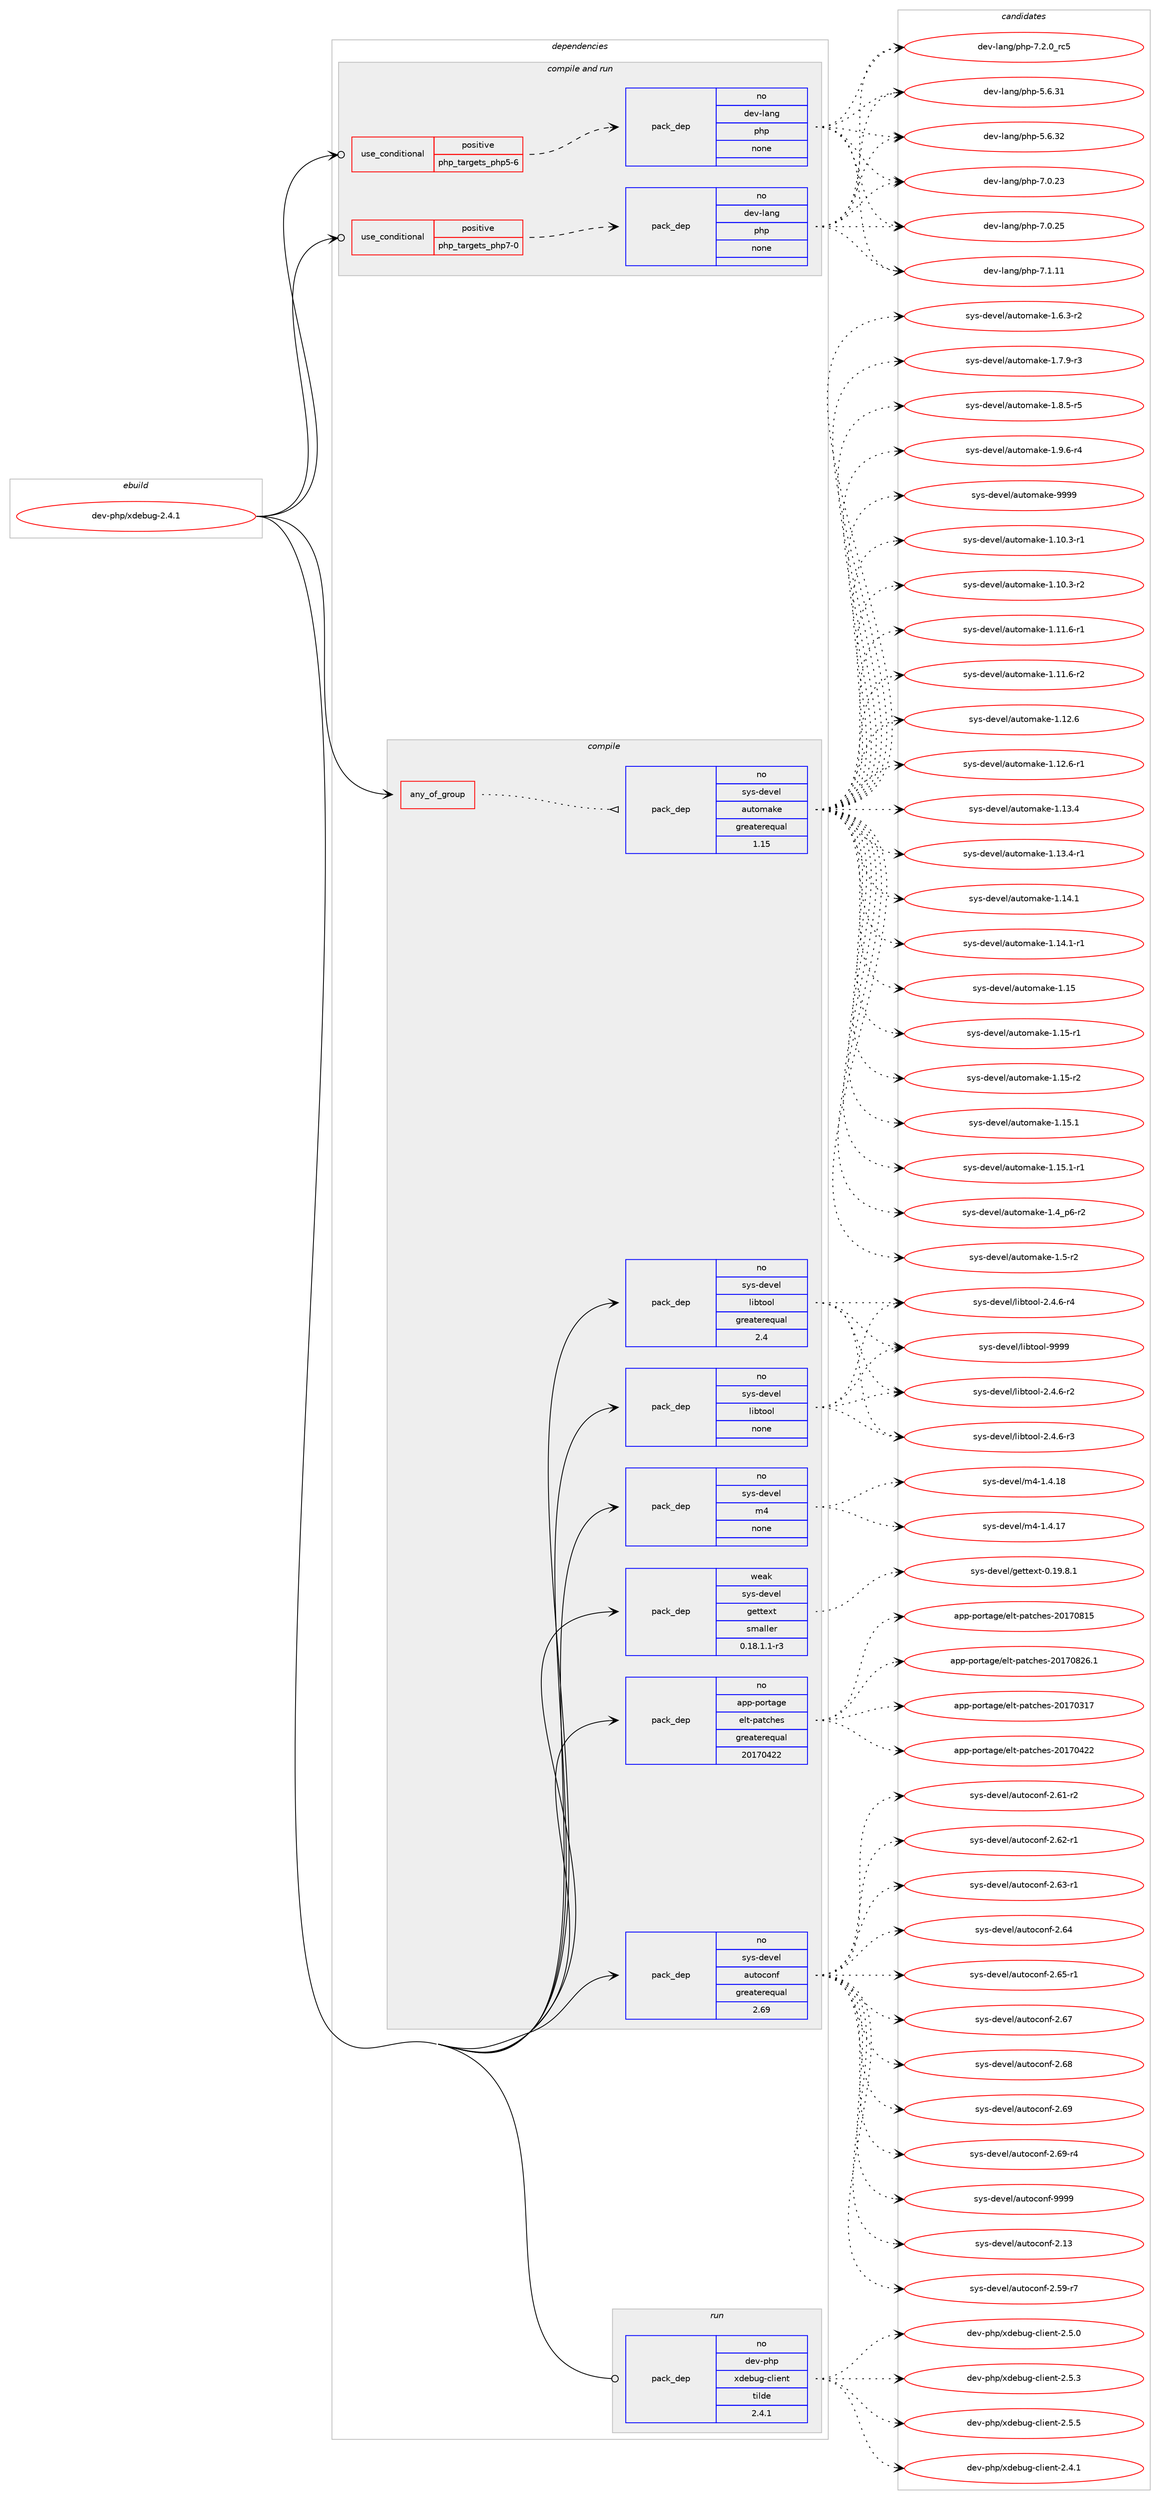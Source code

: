 digraph prolog {

# *************
# Graph options
# *************

newrank=true;
concentrate=true;
compound=true;
graph [rankdir=LR,fontname=Helvetica,fontsize=10,ranksep=1.5];#, ranksep=2.5, nodesep=0.2];
edge  [arrowhead=vee];
node  [fontname=Helvetica,fontsize=10];

# **********
# The ebuild
# **********

subgraph cluster_leftcol {
color=gray;
rank=same;
label=<<i>ebuild</i>>;
id [label="dev-php/xdebug-2.4.1", color=red, width=4, href="../dev-php/xdebug-2.4.1.svg"];
}

# ****************
# The dependencies
# ****************

subgraph cluster_midcol {
color=gray;
label=<<i>dependencies</i>>;
subgraph cluster_compile {
fillcolor="#eeeeee";
style=filled;
label=<<i>compile</i>>;
subgraph any3769 {
dependency144252 [label=<<TABLE BORDER="0" CELLBORDER="1" CELLSPACING="0" CELLPADDING="4"><TR><TD CELLPADDING="10">any_of_group</TD></TR></TABLE>>, shape=none, color=red];subgraph pack111677 {
dependency144253 [label=<<TABLE BORDER="0" CELLBORDER="1" CELLSPACING="0" CELLPADDING="4" WIDTH="220"><TR><TD ROWSPAN="6" CELLPADDING="30">pack_dep</TD></TR><TR><TD WIDTH="110">no</TD></TR><TR><TD>sys-devel</TD></TR><TR><TD>automake</TD></TR><TR><TD>greaterequal</TD></TR><TR><TD>1.15</TD></TR></TABLE>>, shape=none, color=blue];
}
dependency144252:e -> dependency144253:w [weight=20,style="dotted",arrowhead="oinv"];
}
id:e -> dependency144252:w [weight=20,style="solid",arrowhead="vee"];
subgraph pack111678 {
dependency144254 [label=<<TABLE BORDER="0" CELLBORDER="1" CELLSPACING="0" CELLPADDING="4" WIDTH="220"><TR><TD ROWSPAN="6" CELLPADDING="30">pack_dep</TD></TR><TR><TD WIDTH="110">no</TD></TR><TR><TD>app-portage</TD></TR><TR><TD>elt-patches</TD></TR><TR><TD>greaterequal</TD></TR><TR><TD>20170422</TD></TR></TABLE>>, shape=none, color=blue];
}
id:e -> dependency144254:w [weight=20,style="solid",arrowhead="vee"];
subgraph pack111679 {
dependency144255 [label=<<TABLE BORDER="0" CELLBORDER="1" CELLSPACING="0" CELLPADDING="4" WIDTH="220"><TR><TD ROWSPAN="6" CELLPADDING="30">pack_dep</TD></TR><TR><TD WIDTH="110">no</TD></TR><TR><TD>sys-devel</TD></TR><TR><TD>autoconf</TD></TR><TR><TD>greaterequal</TD></TR><TR><TD>2.69</TD></TR></TABLE>>, shape=none, color=blue];
}
id:e -> dependency144255:w [weight=20,style="solid",arrowhead="vee"];
subgraph pack111680 {
dependency144256 [label=<<TABLE BORDER="0" CELLBORDER="1" CELLSPACING="0" CELLPADDING="4" WIDTH="220"><TR><TD ROWSPAN="6" CELLPADDING="30">pack_dep</TD></TR><TR><TD WIDTH="110">no</TD></TR><TR><TD>sys-devel</TD></TR><TR><TD>libtool</TD></TR><TR><TD>greaterequal</TD></TR><TR><TD>2.4</TD></TR></TABLE>>, shape=none, color=blue];
}
id:e -> dependency144256:w [weight=20,style="solid",arrowhead="vee"];
subgraph pack111681 {
dependency144257 [label=<<TABLE BORDER="0" CELLBORDER="1" CELLSPACING="0" CELLPADDING="4" WIDTH="220"><TR><TD ROWSPAN="6" CELLPADDING="30">pack_dep</TD></TR><TR><TD WIDTH="110">no</TD></TR><TR><TD>sys-devel</TD></TR><TR><TD>libtool</TD></TR><TR><TD>none</TD></TR><TR><TD></TD></TR></TABLE>>, shape=none, color=blue];
}
id:e -> dependency144257:w [weight=20,style="solid",arrowhead="vee"];
subgraph pack111682 {
dependency144258 [label=<<TABLE BORDER="0" CELLBORDER="1" CELLSPACING="0" CELLPADDING="4" WIDTH="220"><TR><TD ROWSPAN="6" CELLPADDING="30">pack_dep</TD></TR><TR><TD WIDTH="110">no</TD></TR><TR><TD>sys-devel</TD></TR><TR><TD>m4</TD></TR><TR><TD>none</TD></TR><TR><TD></TD></TR></TABLE>>, shape=none, color=blue];
}
id:e -> dependency144258:w [weight=20,style="solid",arrowhead="vee"];
subgraph pack111683 {
dependency144259 [label=<<TABLE BORDER="0" CELLBORDER="1" CELLSPACING="0" CELLPADDING="4" WIDTH="220"><TR><TD ROWSPAN="6" CELLPADDING="30">pack_dep</TD></TR><TR><TD WIDTH="110">weak</TD></TR><TR><TD>sys-devel</TD></TR><TR><TD>gettext</TD></TR><TR><TD>smaller</TD></TR><TR><TD>0.18.1.1-r3</TD></TR></TABLE>>, shape=none, color=blue];
}
id:e -> dependency144259:w [weight=20,style="solid",arrowhead="vee"];
}
subgraph cluster_compileandrun {
fillcolor="#eeeeee";
style=filled;
label=<<i>compile and run</i>>;
subgraph cond28768 {
dependency144260 [label=<<TABLE BORDER="0" CELLBORDER="1" CELLSPACING="0" CELLPADDING="4"><TR><TD ROWSPAN="3" CELLPADDING="10">use_conditional</TD></TR><TR><TD>positive</TD></TR><TR><TD>php_targets_php5-6</TD></TR></TABLE>>, shape=none, color=red];
subgraph pack111684 {
dependency144261 [label=<<TABLE BORDER="0" CELLBORDER="1" CELLSPACING="0" CELLPADDING="4" WIDTH="220"><TR><TD ROWSPAN="6" CELLPADDING="30">pack_dep</TD></TR><TR><TD WIDTH="110">no</TD></TR><TR><TD>dev-lang</TD></TR><TR><TD>php</TD></TR><TR><TD>none</TD></TR><TR><TD></TD></TR></TABLE>>, shape=none, color=blue];
}
dependency144260:e -> dependency144261:w [weight=20,style="dashed",arrowhead="vee"];
}
id:e -> dependency144260:w [weight=20,style="solid",arrowhead="odotvee"];
subgraph cond28769 {
dependency144262 [label=<<TABLE BORDER="0" CELLBORDER="1" CELLSPACING="0" CELLPADDING="4"><TR><TD ROWSPAN="3" CELLPADDING="10">use_conditional</TD></TR><TR><TD>positive</TD></TR><TR><TD>php_targets_php7-0</TD></TR></TABLE>>, shape=none, color=red];
subgraph pack111685 {
dependency144263 [label=<<TABLE BORDER="0" CELLBORDER="1" CELLSPACING="0" CELLPADDING="4" WIDTH="220"><TR><TD ROWSPAN="6" CELLPADDING="30">pack_dep</TD></TR><TR><TD WIDTH="110">no</TD></TR><TR><TD>dev-lang</TD></TR><TR><TD>php</TD></TR><TR><TD>none</TD></TR><TR><TD></TD></TR></TABLE>>, shape=none, color=blue];
}
dependency144262:e -> dependency144263:w [weight=20,style="dashed",arrowhead="vee"];
}
id:e -> dependency144262:w [weight=20,style="solid",arrowhead="odotvee"];
}
subgraph cluster_run {
fillcolor="#eeeeee";
style=filled;
label=<<i>run</i>>;
subgraph pack111686 {
dependency144264 [label=<<TABLE BORDER="0" CELLBORDER="1" CELLSPACING="0" CELLPADDING="4" WIDTH="220"><TR><TD ROWSPAN="6" CELLPADDING="30">pack_dep</TD></TR><TR><TD WIDTH="110">no</TD></TR><TR><TD>dev-php</TD></TR><TR><TD>xdebug-client</TD></TR><TR><TD>tilde</TD></TR><TR><TD>2.4.1</TD></TR></TABLE>>, shape=none, color=blue];
}
id:e -> dependency144264:w [weight=20,style="solid",arrowhead="odot"];
}
}

# **************
# The candidates
# **************

subgraph cluster_choices {
rank=same;
color=gray;
label=<<i>candidates</i>>;

subgraph choice111677 {
color=black;
nodesep=1;
choice11512111545100101118101108479711711611110997107101454946494846514511449 [label="sys-devel/automake-1.10.3-r1", color=red, width=4,href="../sys-devel/automake-1.10.3-r1.svg"];
choice11512111545100101118101108479711711611110997107101454946494846514511450 [label="sys-devel/automake-1.10.3-r2", color=red, width=4,href="../sys-devel/automake-1.10.3-r2.svg"];
choice11512111545100101118101108479711711611110997107101454946494946544511449 [label="sys-devel/automake-1.11.6-r1", color=red, width=4,href="../sys-devel/automake-1.11.6-r1.svg"];
choice11512111545100101118101108479711711611110997107101454946494946544511450 [label="sys-devel/automake-1.11.6-r2", color=red, width=4,href="../sys-devel/automake-1.11.6-r2.svg"];
choice1151211154510010111810110847971171161111099710710145494649504654 [label="sys-devel/automake-1.12.6", color=red, width=4,href="../sys-devel/automake-1.12.6.svg"];
choice11512111545100101118101108479711711611110997107101454946495046544511449 [label="sys-devel/automake-1.12.6-r1", color=red, width=4,href="../sys-devel/automake-1.12.6-r1.svg"];
choice1151211154510010111810110847971171161111099710710145494649514652 [label="sys-devel/automake-1.13.4", color=red, width=4,href="../sys-devel/automake-1.13.4.svg"];
choice11512111545100101118101108479711711611110997107101454946495146524511449 [label="sys-devel/automake-1.13.4-r1", color=red, width=4,href="../sys-devel/automake-1.13.4-r1.svg"];
choice1151211154510010111810110847971171161111099710710145494649524649 [label="sys-devel/automake-1.14.1", color=red, width=4,href="../sys-devel/automake-1.14.1.svg"];
choice11512111545100101118101108479711711611110997107101454946495246494511449 [label="sys-devel/automake-1.14.1-r1", color=red, width=4,href="../sys-devel/automake-1.14.1-r1.svg"];
choice115121115451001011181011084797117116111109971071014549464953 [label="sys-devel/automake-1.15", color=red, width=4,href="../sys-devel/automake-1.15.svg"];
choice1151211154510010111810110847971171161111099710710145494649534511449 [label="sys-devel/automake-1.15-r1", color=red, width=4,href="../sys-devel/automake-1.15-r1.svg"];
choice1151211154510010111810110847971171161111099710710145494649534511450 [label="sys-devel/automake-1.15-r2", color=red, width=4,href="../sys-devel/automake-1.15-r2.svg"];
choice1151211154510010111810110847971171161111099710710145494649534649 [label="sys-devel/automake-1.15.1", color=red, width=4,href="../sys-devel/automake-1.15.1.svg"];
choice11512111545100101118101108479711711611110997107101454946495346494511449 [label="sys-devel/automake-1.15.1-r1", color=red, width=4,href="../sys-devel/automake-1.15.1-r1.svg"];
choice115121115451001011181011084797117116111109971071014549465295112544511450 [label="sys-devel/automake-1.4_p6-r2", color=red, width=4,href="../sys-devel/automake-1.4_p6-r2.svg"];
choice11512111545100101118101108479711711611110997107101454946534511450 [label="sys-devel/automake-1.5-r2", color=red, width=4,href="../sys-devel/automake-1.5-r2.svg"];
choice115121115451001011181011084797117116111109971071014549465446514511450 [label="sys-devel/automake-1.6.3-r2", color=red, width=4,href="../sys-devel/automake-1.6.3-r2.svg"];
choice115121115451001011181011084797117116111109971071014549465546574511451 [label="sys-devel/automake-1.7.9-r3", color=red, width=4,href="../sys-devel/automake-1.7.9-r3.svg"];
choice115121115451001011181011084797117116111109971071014549465646534511453 [label="sys-devel/automake-1.8.5-r5", color=red, width=4,href="../sys-devel/automake-1.8.5-r5.svg"];
choice115121115451001011181011084797117116111109971071014549465746544511452 [label="sys-devel/automake-1.9.6-r4", color=red, width=4,href="../sys-devel/automake-1.9.6-r4.svg"];
choice115121115451001011181011084797117116111109971071014557575757 [label="sys-devel/automake-9999", color=red, width=4,href="../sys-devel/automake-9999.svg"];
dependency144253:e -> choice11512111545100101118101108479711711611110997107101454946494846514511449:w [style=dotted,weight="100"];
dependency144253:e -> choice11512111545100101118101108479711711611110997107101454946494846514511450:w [style=dotted,weight="100"];
dependency144253:e -> choice11512111545100101118101108479711711611110997107101454946494946544511449:w [style=dotted,weight="100"];
dependency144253:e -> choice11512111545100101118101108479711711611110997107101454946494946544511450:w [style=dotted,weight="100"];
dependency144253:e -> choice1151211154510010111810110847971171161111099710710145494649504654:w [style=dotted,weight="100"];
dependency144253:e -> choice11512111545100101118101108479711711611110997107101454946495046544511449:w [style=dotted,weight="100"];
dependency144253:e -> choice1151211154510010111810110847971171161111099710710145494649514652:w [style=dotted,weight="100"];
dependency144253:e -> choice11512111545100101118101108479711711611110997107101454946495146524511449:w [style=dotted,weight="100"];
dependency144253:e -> choice1151211154510010111810110847971171161111099710710145494649524649:w [style=dotted,weight="100"];
dependency144253:e -> choice11512111545100101118101108479711711611110997107101454946495246494511449:w [style=dotted,weight="100"];
dependency144253:e -> choice115121115451001011181011084797117116111109971071014549464953:w [style=dotted,weight="100"];
dependency144253:e -> choice1151211154510010111810110847971171161111099710710145494649534511449:w [style=dotted,weight="100"];
dependency144253:e -> choice1151211154510010111810110847971171161111099710710145494649534511450:w [style=dotted,weight="100"];
dependency144253:e -> choice1151211154510010111810110847971171161111099710710145494649534649:w [style=dotted,weight="100"];
dependency144253:e -> choice11512111545100101118101108479711711611110997107101454946495346494511449:w [style=dotted,weight="100"];
dependency144253:e -> choice115121115451001011181011084797117116111109971071014549465295112544511450:w [style=dotted,weight="100"];
dependency144253:e -> choice11512111545100101118101108479711711611110997107101454946534511450:w [style=dotted,weight="100"];
dependency144253:e -> choice115121115451001011181011084797117116111109971071014549465446514511450:w [style=dotted,weight="100"];
dependency144253:e -> choice115121115451001011181011084797117116111109971071014549465546574511451:w [style=dotted,weight="100"];
dependency144253:e -> choice115121115451001011181011084797117116111109971071014549465646534511453:w [style=dotted,weight="100"];
dependency144253:e -> choice115121115451001011181011084797117116111109971071014549465746544511452:w [style=dotted,weight="100"];
dependency144253:e -> choice115121115451001011181011084797117116111109971071014557575757:w [style=dotted,weight="100"];
}
subgraph choice111678 {
color=black;
nodesep=1;
choice97112112451121111141169710310147101108116451129711699104101115455048495548514955 [label="app-portage/elt-patches-20170317", color=red, width=4,href="../app-portage/elt-patches-20170317.svg"];
choice97112112451121111141169710310147101108116451129711699104101115455048495548525050 [label="app-portage/elt-patches-20170422", color=red, width=4,href="../app-portage/elt-patches-20170422.svg"];
choice97112112451121111141169710310147101108116451129711699104101115455048495548564953 [label="app-portage/elt-patches-20170815", color=red, width=4,href="../app-portage/elt-patches-20170815.svg"];
choice971121124511211111411697103101471011081164511297116991041011154550484955485650544649 [label="app-portage/elt-patches-20170826.1", color=red, width=4,href="../app-portage/elt-patches-20170826.1.svg"];
dependency144254:e -> choice97112112451121111141169710310147101108116451129711699104101115455048495548514955:w [style=dotted,weight="100"];
dependency144254:e -> choice97112112451121111141169710310147101108116451129711699104101115455048495548525050:w [style=dotted,weight="100"];
dependency144254:e -> choice97112112451121111141169710310147101108116451129711699104101115455048495548564953:w [style=dotted,weight="100"];
dependency144254:e -> choice971121124511211111411697103101471011081164511297116991041011154550484955485650544649:w [style=dotted,weight="100"];
}
subgraph choice111679 {
color=black;
nodesep=1;
choice115121115451001011181011084797117116111991111101024550464951 [label="sys-devel/autoconf-2.13", color=red, width=4,href="../sys-devel/autoconf-2.13.svg"];
choice1151211154510010111810110847971171161119911111010245504653574511455 [label="sys-devel/autoconf-2.59-r7", color=red, width=4,href="../sys-devel/autoconf-2.59-r7.svg"];
choice1151211154510010111810110847971171161119911111010245504654494511450 [label="sys-devel/autoconf-2.61-r2", color=red, width=4,href="../sys-devel/autoconf-2.61-r2.svg"];
choice1151211154510010111810110847971171161119911111010245504654504511449 [label="sys-devel/autoconf-2.62-r1", color=red, width=4,href="../sys-devel/autoconf-2.62-r1.svg"];
choice1151211154510010111810110847971171161119911111010245504654514511449 [label="sys-devel/autoconf-2.63-r1", color=red, width=4,href="../sys-devel/autoconf-2.63-r1.svg"];
choice115121115451001011181011084797117116111991111101024550465452 [label="sys-devel/autoconf-2.64", color=red, width=4,href="../sys-devel/autoconf-2.64.svg"];
choice1151211154510010111810110847971171161119911111010245504654534511449 [label="sys-devel/autoconf-2.65-r1", color=red, width=4,href="../sys-devel/autoconf-2.65-r1.svg"];
choice115121115451001011181011084797117116111991111101024550465455 [label="sys-devel/autoconf-2.67", color=red, width=4,href="../sys-devel/autoconf-2.67.svg"];
choice115121115451001011181011084797117116111991111101024550465456 [label="sys-devel/autoconf-2.68", color=red, width=4,href="../sys-devel/autoconf-2.68.svg"];
choice115121115451001011181011084797117116111991111101024550465457 [label="sys-devel/autoconf-2.69", color=red, width=4,href="../sys-devel/autoconf-2.69.svg"];
choice1151211154510010111810110847971171161119911111010245504654574511452 [label="sys-devel/autoconf-2.69-r4", color=red, width=4,href="../sys-devel/autoconf-2.69-r4.svg"];
choice115121115451001011181011084797117116111991111101024557575757 [label="sys-devel/autoconf-9999", color=red, width=4,href="../sys-devel/autoconf-9999.svg"];
dependency144255:e -> choice115121115451001011181011084797117116111991111101024550464951:w [style=dotted,weight="100"];
dependency144255:e -> choice1151211154510010111810110847971171161119911111010245504653574511455:w [style=dotted,weight="100"];
dependency144255:e -> choice1151211154510010111810110847971171161119911111010245504654494511450:w [style=dotted,weight="100"];
dependency144255:e -> choice1151211154510010111810110847971171161119911111010245504654504511449:w [style=dotted,weight="100"];
dependency144255:e -> choice1151211154510010111810110847971171161119911111010245504654514511449:w [style=dotted,weight="100"];
dependency144255:e -> choice115121115451001011181011084797117116111991111101024550465452:w [style=dotted,weight="100"];
dependency144255:e -> choice1151211154510010111810110847971171161119911111010245504654534511449:w [style=dotted,weight="100"];
dependency144255:e -> choice115121115451001011181011084797117116111991111101024550465455:w [style=dotted,weight="100"];
dependency144255:e -> choice115121115451001011181011084797117116111991111101024550465456:w [style=dotted,weight="100"];
dependency144255:e -> choice115121115451001011181011084797117116111991111101024550465457:w [style=dotted,weight="100"];
dependency144255:e -> choice1151211154510010111810110847971171161119911111010245504654574511452:w [style=dotted,weight="100"];
dependency144255:e -> choice115121115451001011181011084797117116111991111101024557575757:w [style=dotted,weight="100"];
}
subgraph choice111680 {
color=black;
nodesep=1;
choice1151211154510010111810110847108105981161111111084550465246544511450 [label="sys-devel/libtool-2.4.6-r2", color=red, width=4,href="../sys-devel/libtool-2.4.6-r2.svg"];
choice1151211154510010111810110847108105981161111111084550465246544511451 [label="sys-devel/libtool-2.4.6-r3", color=red, width=4,href="../sys-devel/libtool-2.4.6-r3.svg"];
choice1151211154510010111810110847108105981161111111084550465246544511452 [label="sys-devel/libtool-2.4.6-r4", color=red, width=4,href="../sys-devel/libtool-2.4.6-r4.svg"];
choice1151211154510010111810110847108105981161111111084557575757 [label="sys-devel/libtool-9999", color=red, width=4,href="../sys-devel/libtool-9999.svg"];
dependency144256:e -> choice1151211154510010111810110847108105981161111111084550465246544511450:w [style=dotted,weight="100"];
dependency144256:e -> choice1151211154510010111810110847108105981161111111084550465246544511451:w [style=dotted,weight="100"];
dependency144256:e -> choice1151211154510010111810110847108105981161111111084550465246544511452:w [style=dotted,weight="100"];
dependency144256:e -> choice1151211154510010111810110847108105981161111111084557575757:w [style=dotted,weight="100"];
}
subgraph choice111681 {
color=black;
nodesep=1;
choice1151211154510010111810110847108105981161111111084550465246544511450 [label="sys-devel/libtool-2.4.6-r2", color=red, width=4,href="../sys-devel/libtool-2.4.6-r2.svg"];
choice1151211154510010111810110847108105981161111111084550465246544511451 [label="sys-devel/libtool-2.4.6-r3", color=red, width=4,href="../sys-devel/libtool-2.4.6-r3.svg"];
choice1151211154510010111810110847108105981161111111084550465246544511452 [label="sys-devel/libtool-2.4.6-r4", color=red, width=4,href="../sys-devel/libtool-2.4.6-r4.svg"];
choice1151211154510010111810110847108105981161111111084557575757 [label="sys-devel/libtool-9999", color=red, width=4,href="../sys-devel/libtool-9999.svg"];
dependency144257:e -> choice1151211154510010111810110847108105981161111111084550465246544511450:w [style=dotted,weight="100"];
dependency144257:e -> choice1151211154510010111810110847108105981161111111084550465246544511451:w [style=dotted,weight="100"];
dependency144257:e -> choice1151211154510010111810110847108105981161111111084550465246544511452:w [style=dotted,weight="100"];
dependency144257:e -> choice1151211154510010111810110847108105981161111111084557575757:w [style=dotted,weight="100"];
}
subgraph choice111682 {
color=black;
nodesep=1;
choice11512111545100101118101108471095245494652464955 [label="sys-devel/m4-1.4.17", color=red, width=4,href="../sys-devel/m4-1.4.17.svg"];
choice11512111545100101118101108471095245494652464956 [label="sys-devel/m4-1.4.18", color=red, width=4,href="../sys-devel/m4-1.4.18.svg"];
dependency144258:e -> choice11512111545100101118101108471095245494652464955:w [style=dotted,weight="100"];
dependency144258:e -> choice11512111545100101118101108471095245494652464956:w [style=dotted,weight="100"];
}
subgraph choice111683 {
color=black;
nodesep=1;
choice1151211154510010111810110847103101116116101120116454846495746564649 [label="sys-devel/gettext-0.19.8.1", color=red, width=4,href="../sys-devel/gettext-0.19.8.1.svg"];
dependency144259:e -> choice1151211154510010111810110847103101116116101120116454846495746564649:w [style=dotted,weight="100"];
}
subgraph choice111684 {
color=black;
nodesep=1;
choice10010111845108971101034711210411245534654465149 [label="dev-lang/php-5.6.31", color=red, width=4,href="../dev-lang/php-5.6.31.svg"];
choice10010111845108971101034711210411245534654465150 [label="dev-lang/php-5.6.32", color=red, width=4,href="../dev-lang/php-5.6.32.svg"];
choice10010111845108971101034711210411245554648465051 [label="dev-lang/php-7.0.23", color=red, width=4,href="../dev-lang/php-7.0.23.svg"];
choice10010111845108971101034711210411245554648465053 [label="dev-lang/php-7.0.25", color=red, width=4,href="../dev-lang/php-7.0.25.svg"];
choice10010111845108971101034711210411245554649464949 [label="dev-lang/php-7.1.11", color=red, width=4,href="../dev-lang/php-7.1.11.svg"];
choice100101118451089711010347112104112455546504648951149953 [label="dev-lang/php-7.2.0_rc5", color=red, width=4,href="../dev-lang/php-7.2.0_rc5.svg"];
dependency144261:e -> choice10010111845108971101034711210411245534654465149:w [style=dotted,weight="100"];
dependency144261:e -> choice10010111845108971101034711210411245534654465150:w [style=dotted,weight="100"];
dependency144261:e -> choice10010111845108971101034711210411245554648465051:w [style=dotted,weight="100"];
dependency144261:e -> choice10010111845108971101034711210411245554648465053:w [style=dotted,weight="100"];
dependency144261:e -> choice10010111845108971101034711210411245554649464949:w [style=dotted,weight="100"];
dependency144261:e -> choice100101118451089711010347112104112455546504648951149953:w [style=dotted,weight="100"];
}
subgraph choice111685 {
color=black;
nodesep=1;
choice10010111845108971101034711210411245534654465149 [label="dev-lang/php-5.6.31", color=red, width=4,href="../dev-lang/php-5.6.31.svg"];
choice10010111845108971101034711210411245534654465150 [label="dev-lang/php-5.6.32", color=red, width=4,href="../dev-lang/php-5.6.32.svg"];
choice10010111845108971101034711210411245554648465051 [label="dev-lang/php-7.0.23", color=red, width=4,href="../dev-lang/php-7.0.23.svg"];
choice10010111845108971101034711210411245554648465053 [label="dev-lang/php-7.0.25", color=red, width=4,href="../dev-lang/php-7.0.25.svg"];
choice10010111845108971101034711210411245554649464949 [label="dev-lang/php-7.1.11", color=red, width=4,href="../dev-lang/php-7.1.11.svg"];
choice100101118451089711010347112104112455546504648951149953 [label="dev-lang/php-7.2.0_rc5", color=red, width=4,href="../dev-lang/php-7.2.0_rc5.svg"];
dependency144263:e -> choice10010111845108971101034711210411245534654465149:w [style=dotted,weight="100"];
dependency144263:e -> choice10010111845108971101034711210411245534654465150:w [style=dotted,weight="100"];
dependency144263:e -> choice10010111845108971101034711210411245554648465051:w [style=dotted,weight="100"];
dependency144263:e -> choice10010111845108971101034711210411245554648465053:w [style=dotted,weight="100"];
dependency144263:e -> choice10010111845108971101034711210411245554649464949:w [style=dotted,weight="100"];
dependency144263:e -> choice100101118451089711010347112104112455546504648951149953:w [style=dotted,weight="100"];
}
subgraph choice111686 {
color=black;
nodesep=1;
choice1001011184511210411247120100101981171034599108105101110116455046524649 [label="dev-php/xdebug-client-2.4.1", color=red, width=4,href="../dev-php/xdebug-client-2.4.1.svg"];
choice1001011184511210411247120100101981171034599108105101110116455046534648 [label="dev-php/xdebug-client-2.5.0", color=red, width=4,href="../dev-php/xdebug-client-2.5.0.svg"];
choice1001011184511210411247120100101981171034599108105101110116455046534651 [label="dev-php/xdebug-client-2.5.3", color=red, width=4,href="../dev-php/xdebug-client-2.5.3.svg"];
choice1001011184511210411247120100101981171034599108105101110116455046534653 [label="dev-php/xdebug-client-2.5.5", color=red, width=4,href="../dev-php/xdebug-client-2.5.5.svg"];
dependency144264:e -> choice1001011184511210411247120100101981171034599108105101110116455046524649:w [style=dotted,weight="100"];
dependency144264:e -> choice1001011184511210411247120100101981171034599108105101110116455046534648:w [style=dotted,weight="100"];
dependency144264:e -> choice1001011184511210411247120100101981171034599108105101110116455046534651:w [style=dotted,weight="100"];
dependency144264:e -> choice1001011184511210411247120100101981171034599108105101110116455046534653:w [style=dotted,weight="100"];
}
}

}
